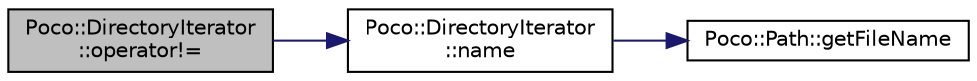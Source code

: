 digraph "Poco::DirectoryIterator::operator!="
{
 // LATEX_PDF_SIZE
  edge [fontname="Helvetica",fontsize="10",labelfontname="Helvetica",labelfontsize="10"];
  node [fontname="Helvetica",fontsize="10",shape=record];
  rankdir="LR";
  Node1 [label="Poco::DirectoryIterator\l::operator!=",height=0.2,width=0.4,color="black", fillcolor="grey75", style="filled", fontcolor="black",tooltip=" "];
  Node1 -> Node2 [color="midnightblue",fontsize="10",style="solid"];
  Node2 [label="Poco::DirectoryIterator\l::name",height=0.2,width=0.4,color="black", fillcolor="white", style="filled",URL="$classPoco_1_1DirectoryIterator.html#a2b80a2a9d215aa12f5332f0cb1a9b554",tooltip="Destroys the DirectoryIterator."];
  Node2 -> Node3 [color="midnightblue",fontsize="10",style="solid"];
  Node3 [label="Poco::Path::getFileName",height=0.2,width=0.4,color="black", fillcolor="white", style="filled",URL="$classPoco_1_1Path.html#a9ca62538b92fdba4b562fc061618c0a2",tooltip="Sets the filename."];
}
